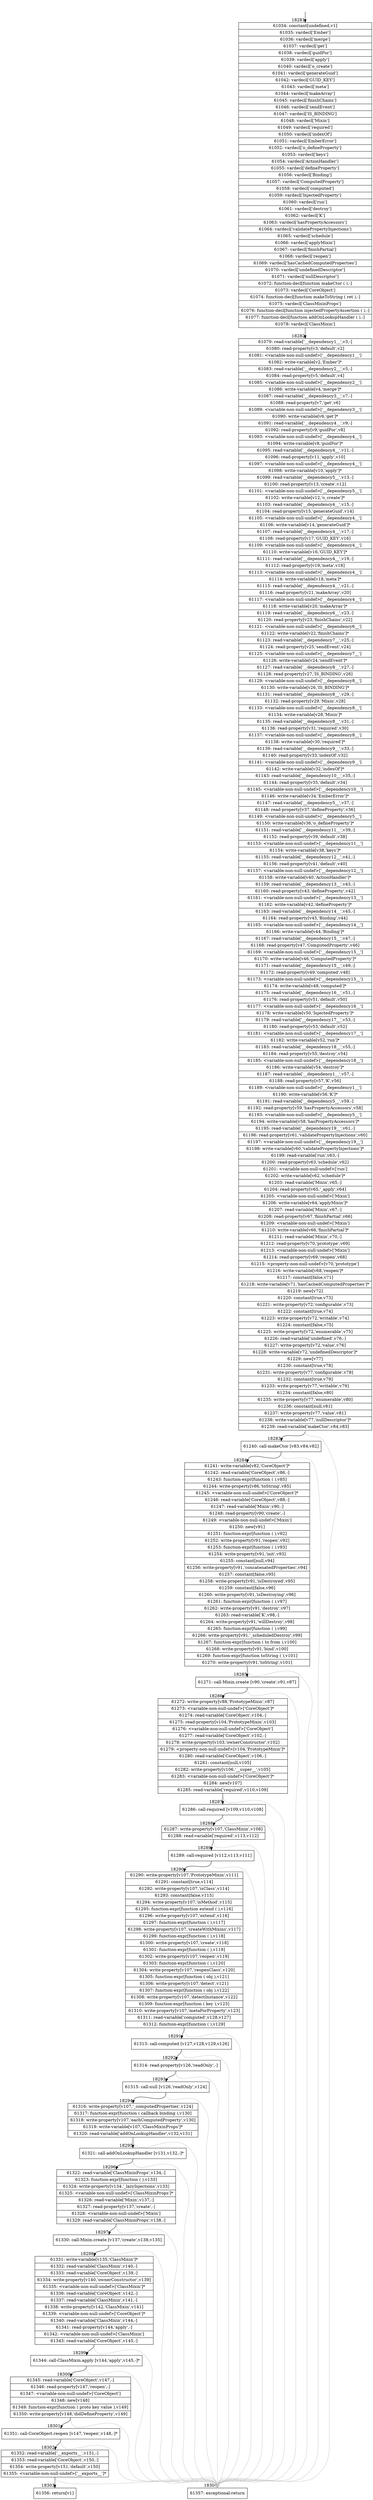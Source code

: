 digraph {
rankdir="TD"
BB_entry1543[shape=none,label=""];
BB_entry1543 -> BB18281 [tailport=s, headport=n, headlabel="    18281"]
BB18281 [shape=record label="{61034: constant[undefined,v1]|61035: vardecl['Ember']|61036: vardecl['merge']|61037: vardecl['get']|61038: vardecl['guidFor']|61039: vardecl['apply']|61040: vardecl['o_create']|61041: vardecl['generateGuid']|61042: vardecl['GUID_KEY']|61043: vardecl['meta']|61044: vardecl['makeArray']|61045: vardecl['finishChains']|61046: vardecl['sendEvent']|61047: vardecl['IS_BINDING']|61048: vardecl['Mixin']|61049: vardecl['required']|61050: vardecl['indexOf']|61051: vardecl['EmberError']|61052: vardecl['o_defineProperty']|61053: vardecl['keys']|61054: vardecl['ActionHandler']|61055: vardecl['defineProperty']|61056: vardecl['Binding']|61057: vardecl['ComputedProperty']|61058: vardecl['computed']|61059: vardecl['InjectedProperty']|61060: vardecl['run']|61061: vardecl['destroy']|61062: vardecl['K']|61063: vardecl['hasPropertyAccessors']|61064: vardecl['validatePropertyInjections']|61065: vardecl['schedule']|61066: vardecl['applyMixin']|61067: vardecl['finishPartial']|61068: vardecl['reopen']|61069: vardecl['hasCachedComputedProperties']|61070: vardecl['undefinedDescriptor']|61071: vardecl['nullDescriptor']|61072: function-decl[function makeCtor ( ),-]|61073: vardecl['CoreObject']|61074: function-decl[function makeToString ( ret ),-]|61075: vardecl['ClassMixinProps']|61076: function-decl[function injectedPropertyAssertion ( ),-]|61077: function-decl[function addOnLookupHandler ( ),-]|61078: vardecl['ClassMixin']}" ] 
BB18281 -> BB18282 [tailport=s, headport=n, headlabel="      18282"]
BB18282 [shape=record label="{61079: read-variable['__dependency1__',v3,-]|61080: read-property[v3,'default',v2]|61081: \<variable-non-null-undef\>['__dependency1__']|61082: write-variable[v2,'Ember']*|61083: read-variable['__dependency2__',v5,-]|61084: read-property[v5,'default',v4]|61085: \<variable-non-null-undef\>['__dependency2__']|61086: write-variable[v4,'merge']*|61087: read-variable['__dependency3__',v7,-]|61088: read-property[v7,'get',v6]|61089: \<variable-non-null-undef\>['__dependency3__']|61090: write-variable[v6,'get']*|61091: read-variable['__dependency4__',v9,-]|61092: read-property[v9,'guidFor',v8]|61093: \<variable-non-null-undef\>['__dependency4__']|61094: write-variable[v8,'guidFor']*|61095: read-variable['__dependency4__',v11,-]|61096: read-property[v11,'apply',v10]|61097: \<variable-non-null-undef\>['__dependency4__']|61098: write-variable[v10,'apply']*|61099: read-variable['__dependency5__',v13,-]|61100: read-property[v13,'create',v12]|61101: \<variable-non-null-undef\>['__dependency5__']|61102: write-variable[v12,'o_create']*|61103: read-variable['__dependency4__',v15,-]|61104: read-property[v15,'generateGuid',v14]|61105: \<variable-non-null-undef\>['__dependency4__']|61106: write-variable[v14,'generateGuid']*|61107: read-variable['__dependency4__',v17,-]|61108: read-property[v17,'GUID_KEY',v16]|61109: \<variable-non-null-undef\>['__dependency4__']|61110: write-variable[v16,'GUID_KEY']*|61111: read-variable['__dependency4__',v19,-]|61112: read-property[v19,'meta',v18]|61113: \<variable-non-null-undef\>['__dependency4__']|61114: write-variable[v18,'meta']*|61115: read-variable['__dependency4__',v21,-]|61116: read-property[v21,'makeArray',v20]|61117: \<variable-non-null-undef\>['__dependency4__']|61118: write-variable[v20,'makeArray']*|61119: read-variable['__dependency6__',v23,-]|61120: read-property[v23,'finishChains',v22]|61121: \<variable-non-null-undef\>['__dependency6__']|61122: write-variable[v22,'finishChains']*|61123: read-variable['__dependency7__',v25,-]|61124: read-property[v25,'sendEvent',v24]|61125: \<variable-non-null-undef\>['__dependency7__']|61126: write-variable[v24,'sendEvent']*|61127: read-variable['__dependency8__',v27,-]|61128: read-property[v27,'IS_BINDING',v26]|61129: \<variable-non-null-undef\>['__dependency8__']|61130: write-variable[v26,'IS_BINDING']*|61131: read-variable['__dependency8__',v29,-]|61132: read-property[v29,'Mixin',v28]|61133: \<variable-non-null-undef\>['__dependency8__']|61134: write-variable[v28,'Mixin']*|61135: read-variable['__dependency8__',v31,-]|61136: read-property[v31,'required',v30]|61137: \<variable-non-null-undef\>['__dependency8__']|61138: write-variable[v30,'required']*|61139: read-variable['__dependency9__',v33,-]|61140: read-property[v33,'indexOf',v32]|61141: \<variable-non-null-undef\>['__dependency9__']|61142: write-variable[v32,'indexOf']*|61143: read-variable['__dependency10__',v35,-]|61144: read-property[v35,'default',v34]|61145: \<variable-non-null-undef\>['__dependency10__']|61146: write-variable[v34,'EmberError']*|61147: read-variable['__dependency5__',v37,-]|61148: read-property[v37,'defineProperty',v36]|61149: \<variable-non-null-undef\>['__dependency5__']|61150: write-variable[v36,'o_defineProperty']*|61151: read-variable['__dependency11__',v39,-]|61152: read-property[v39,'default',v38]|61153: \<variable-non-null-undef\>['__dependency11__']|61154: write-variable[v38,'keys']*|61155: read-variable['__dependency12__',v41,-]|61156: read-property[v41,'default',v40]|61157: \<variable-non-null-undef\>['__dependency12__']|61158: write-variable[v40,'ActionHandler']*|61159: read-variable['__dependency13__',v43,-]|61160: read-property[v43,'defineProperty',v42]|61161: \<variable-non-null-undef\>['__dependency13__']|61162: write-variable[v42,'defineProperty']*|61163: read-variable['__dependency14__',v45,-]|61164: read-property[v45,'Binding',v44]|61165: \<variable-non-null-undef\>['__dependency14__']|61166: write-variable[v44,'Binding']*|61167: read-variable['__dependency15__',v47,-]|61168: read-property[v47,'ComputedProperty',v46]|61169: \<variable-non-null-undef\>['__dependency15__']|61170: write-variable[v46,'ComputedProperty']*|61171: read-variable['__dependency15__',v49,-]|61172: read-property[v49,'computed',v48]|61173: \<variable-non-null-undef\>['__dependency15__']|61174: write-variable[v48,'computed']*|61175: read-variable['__dependency16__',v51,-]|61176: read-property[v51,'default',v50]|61177: \<variable-non-null-undef\>['__dependency16__']|61178: write-variable[v50,'InjectedProperty']*|61179: read-variable['__dependency17__',v53,-]|61180: read-property[v53,'default',v52]|61181: \<variable-non-null-undef\>['__dependency17__']|61182: write-variable[v52,'run']*|61183: read-variable['__dependency18__',v55,-]|61184: read-property[v55,'destroy',v54]|61185: \<variable-non-null-undef\>['__dependency18__']|61186: write-variable[v54,'destroy']*|61187: read-variable['__dependency1__',v57,-]|61188: read-property[v57,'K',v56]|61189: \<variable-non-null-undef\>['__dependency1__']|61190: write-variable[v56,'K']*|61191: read-variable['__dependency5__',v59,-]|61192: read-property[v59,'hasPropertyAccessors',v58]|61193: \<variable-non-null-undef\>['__dependency5__']|61194: write-variable[v58,'hasPropertyAccessors']*|61195: read-variable['__dependency19__',v61,-]|61196: read-property[v61,'validatePropertyInjections',v60]|61197: \<variable-non-null-undef\>['__dependency19__']|61198: write-variable[v60,'validatePropertyInjections']*|61199: read-variable['run',v63,-]|61200: read-property[v63,'schedule',v62]|61201: \<variable-non-null-undef\>['run']|61202: write-variable[v62,'schedule']*|61203: read-variable['Mixin',v65,-]|61204: read-property[v65,'_apply',v64]|61205: \<variable-non-null-undef\>['Mixin']|61206: write-variable[v64,'applyMixin']*|61207: read-variable['Mixin',v67,-]|61208: read-property[v67,'finishPartial',v66]|61209: \<variable-non-null-undef\>['Mixin']|61210: write-variable[v66,'finishPartial']*|61211: read-variable['Mixin',v70,-]|61212: read-property[v70,'prototype',v69]|61213: \<variable-non-null-undef\>['Mixin']|61214: read-property[v69,'reopen',v68]|61215: \<property-non-null-undef\>[v70,'prototype']|61216: write-variable[v68,'reopen']*|61217: constant[false,v71]|61218: write-variable[v71,'hasCachedComputedProperties']*|61219: new[v72]|61220: constant[true,v73]|61221: write-property[v72,'configurable',v73]|61222: constant[true,v74]|61223: write-property[v72,'writable',v74]|61224: constant[false,v75]|61225: write-property[v72,'enumerable',v75]|61226: read-variable['undefined',v76,-]|61227: write-property[v72,'value',v76]|61228: write-variable[v72,'undefinedDescriptor']*|61229: new[v77]|61230: constant[true,v78]|61231: write-property[v77,'configurable',v78]|61232: constant[true,v79]|61233: write-property[v77,'writable',v79]|61234: constant[false,v80]|61235: write-property[v77,'enumerable',v80]|61236: constant[null,v81]|61237: write-property[v77,'value',v81]|61238: write-variable[v77,'nullDescriptor']*|61239: read-variable['makeCtor',v84,v83]}" ] 
BB18282 -> BB18283 [tailport=s, headport=n, headlabel="      18283"]
BB18282 -> BB18304 [tailport=s, headport=n, color=gray, headlabel="      18304"]
BB18283 [shape=record label="{61240: call-makeCtor [v83,v84,v82]}" ] 
BB18283 -> BB18284 [tailport=s, headport=n, headlabel="      18284"]
BB18283 -> BB18304 [tailport=s, headport=n, color=gray]
BB18284 [shape=record label="{61241: write-variable[v82,'CoreObject']*|61242: read-variable['CoreObject',v86,-]|61243: function-expr[function ( ),v85]|61244: write-property[v86,'toString',v85]|61245: \<variable-non-null-undef\>['CoreObject']*|61246: read-variable['CoreObject',v88,-]|61247: read-variable['Mixin',v90,-]|61248: read-property[v90,'create',-]|61249: \<variable-non-null-undef\>['Mixin']|61250: new[v91]|61251: function-expr[function ( ),v92]|61252: write-property[v91,'reopen',v92]|61253: function-expr[function ( ),v93]|61254: write-property[v91,'init',v93]|61255: constant[null,v94]|61256: write-property[v91,'concatenatedProperties',v94]|61257: constant[false,v95]|61258: write-property[v91,'isDestroyed',v95]|61259: constant[false,v96]|61260: write-property[v91,'isDestroying',v96]|61261: function-expr[function ( ),v97]|61262: write-property[v91,'destroy',v97]|61263: read-variable['K',v98,-]|61264: write-property[v91,'willDestroy',v98]|61265: function-expr[function ( ),v99]|61266: write-property[v91,'_scheduledDestroy',v99]|61267: function-expr[function ( to from ),v100]|61268: write-property[v91,'bind',v100]|61269: function-expr[function toString ( ),v101]|61270: write-property[v91,'toString',v101]}" ] 
BB18284 -> BB18285 [tailport=s, headport=n, headlabel="      18285"]
BB18284 -> BB18304 [tailport=s, headport=n, color=gray]
BB18285 [shape=record label="{61271: call-Mixin.create [v90,'create',v91,v87]}" ] 
BB18285 -> BB18286 [tailport=s, headport=n, headlabel="      18286"]
BB18285 -> BB18304 [tailport=s, headport=n, color=gray]
BB18286 [shape=record label="{61272: write-property[v88,'PrototypeMixin',v87]|61273: \<variable-non-null-undef\>['CoreObject']*|61274: read-variable['CoreObject',v104,-]|61275: read-property[v104,'PrototypeMixin',v103]|61276: \<variable-non-null-undef\>['CoreObject']|61277: read-variable['CoreObject',v102,-]|61278: write-property[v103,'ownerConstructor',v102]|61279: \<property-non-null-undef\>[v104,'PrototypeMixin']*|61280: read-variable['CoreObject',v106,-]|61281: constant[null,v105]|61282: write-property[v106,'__super__',v105]|61283: \<variable-non-null-undef\>['CoreObject']*|61284: new[v107]|61285: read-variable['required',v110,v109]}" ] 
BB18286 -> BB18287 [tailport=s, headport=n, headlabel="      18287"]
BB18286 -> BB18304 [tailport=s, headport=n, color=gray]
BB18287 [shape=record label="{61286: call-required [v109,v110,v108]}" ] 
BB18287 -> BB18288 [tailport=s, headport=n, headlabel="      18288"]
BB18287 -> BB18304 [tailport=s, headport=n, color=gray]
BB18288 [shape=record label="{61287: write-property[v107,'ClassMixin',v108]|61288: read-variable['required',v113,v112]}" ] 
BB18288 -> BB18289 [tailport=s, headport=n, headlabel="      18289"]
BB18288 -> BB18304 [tailport=s, headport=n, color=gray]
BB18289 [shape=record label="{61289: call-required [v112,v113,v111]}" ] 
BB18289 -> BB18290 [tailport=s, headport=n, headlabel="      18290"]
BB18289 -> BB18304 [tailport=s, headport=n, color=gray]
BB18290 [shape=record label="{61290: write-property[v107,'PrototypeMixin',v111]|61291: constant[true,v114]|61292: write-property[v107,'isClass',v114]|61293: constant[false,v115]|61294: write-property[v107,'isMethod',v115]|61295: function-expr[function extend ( ),v116]|61296: write-property[v107,'extend',v116]|61297: function-expr[function ( ),v117]|61298: write-property[v107,'createWithMixins',v117]|61299: function-expr[function ( ),v118]|61300: write-property[v107,'create',v118]|61301: function-expr[function ( ),v119]|61302: write-property[v107,'reopen',v119]|61303: function-expr[function ( ),v120]|61304: write-property[v107,'reopenClass',v120]|61305: function-expr[function ( obj ),v121]|61306: write-property[v107,'detect',v121]|61307: function-expr[function ( obj ),v122]|61308: write-property[v107,'detectInstance',v122]|61309: function-expr[function ( key ),v123]|61310: write-property[v107,'metaForProperty',v123]|61311: read-variable['computed',v128,v127]|61312: function-expr[function ( ),v129]}" ] 
BB18290 -> BB18291 [tailport=s, headport=n, headlabel="      18291"]
BB18290 -> BB18304 [tailport=s, headport=n, color=gray]
BB18291 [shape=record label="{61313: call-computed [v127,v128,v129,v126]}" ] 
BB18291 -> BB18292 [tailport=s, headport=n, headlabel="      18292"]
BB18291 -> BB18304 [tailport=s, headport=n, color=gray]
BB18292 [shape=record label="{61314: read-property[v126,'readOnly',-]}" ] 
BB18292 -> BB18293 [tailport=s, headport=n, headlabel="      18293"]
BB18292 -> BB18304 [tailport=s, headport=n, color=gray]
BB18293 [shape=record label="{61315: call-null [v126,'readOnly',v124]}" ] 
BB18293 -> BB18294 [tailport=s, headport=n, headlabel="      18294"]
BB18293 -> BB18304 [tailport=s, headport=n, color=gray]
BB18294 [shape=record label="{61316: write-property[v107,'_computedProperties',v124]|61317: function-expr[function ( callback binding ),v130]|61318: write-property[v107,'eachComputedProperty',v130]|61319: write-variable[v107,'ClassMixinProps']*|61320: read-variable['addOnLookupHandler',v132,v131]}" ] 
BB18294 -> BB18295 [tailport=s, headport=n, headlabel="      18295"]
BB18294 -> BB18304 [tailport=s, headport=n, color=gray]
BB18295 [shape=record label="{61321: call-addOnLookupHandler [v131,v132,-]*}" ] 
BB18295 -> BB18296 [tailport=s, headport=n, headlabel="      18296"]
BB18295 -> BB18304 [tailport=s, headport=n, color=gray]
BB18296 [shape=record label="{61322: read-variable['ClassMixinProps',v134,-]|61323: function-expr[function ( ),v133]|61324: write-property[v134,'_lazyInjections',v133]|61325: \<variable-non-null-undef\>['ClassMixinProps']*|61326: read-variable['Mixin',v137,-]|61327: read-property[v137,'create',-]|61328: \<variable-non-null-undef\>['Mixin']|61329: read-variable['ClassMixinProps',v138,-]}" ] 
BB18296 -> BB18297 [tailport=s, headport=n, headlabel="      18297"]
BB18296 -> BB18304 [tailport=s, headport=n, color=gray]
BB18297 [shape=record label="{61330: call-Mixin.create [v137,'create',v138,v135]}" ] 
BB18297 -> BB18298 [tailport=s, headport=n, headlabel="      18298"]
BB18297 -> BB18304 [tailport=s, headport=n, color=gray]
BB18298 [shape=record label="{61331: write-variable[v135,'ClassMixin']*|61332: read-variable['ClassMixin',v140,-]|61333: read-variable['CoreObject',v139,-]|61334: write-property[v140,'ownerConstructor',v139]|61335: \<variable-non-null-undef\>['ClassMixin']*|61336: read-variable['CoreObject',v142,-]|61337: read-variable['ClassMixin',v141,-]|61338: write-property[v142,'ClassMixin',v141]|61339: \<variable-non-null-undef\>['CoreObject']*|61340: read-variable['ClassMixin',v144,-]|61341: read-property[v144,'apply',-]|61342: \<variable-non-null-undef\>['ClassMixin']|61343: read-variable['CoreObject',v145,-]}" ] 
BB18298 -> BB18299 [tailport=s, headport=n, headlabel="      18299"]
BB18298 -> BB18304 [tailport=s, headport=n, color=gray]
BB18299 [shape=record label="{61344: call-ClassMixin.apply [v144,'apply',v145,-]*}" ] 
BB18299 -> BB18300 [tailport=s, headport=n, headlabel="      18300"]
BB18299 -> BB18304 [tailport=s, headport=n, color=gray]
BB18300 [shape=record label="{61345: read-variable['CoreObject',v147,-]|61346: read-property[v147,'reopen',-]|61347: \<variable-non-null-undef\>['CoreObject']|61348: new[v148]|61349: function-expr[function ( proto key value ),v149]|61350: write-property[v148,'didDefineProperty',v149]}" ] 
BB18300 -> BB18301 [tailport=s, headport=n, headlabel="      18301"]
BB18300 -> BB18304 [tailport=s, headport=n, color=gray]
BB18301 [shape=record label="{61351: call-CoreObject.reopen [v147,'reopen',v148,-]*}" ] 
BB18301 -> BB18302 [tailport=s, headport=n, headlabel="      18302"]
BB18301 -> BB18304 [tailport=s, headport=n, color=gray]
BB18302 [shape=record label="{61352: read-variable['__exports__',v151,-]|61353: read-variable['CoreObject',v150,-]|61354: write-property[v151,'default',v150]|61355: \<variable-non-null-undef\>['__exports__']*}" ] 
BB18302 -> BB18303 [tailport=s, headport=n, headlabel="      18303"]
BB18302 -> BB18304 [tailport=s, headport=n, color=gray]
BB18303 [shape=record label="{61356: return[v1]}" ] 
BB18304 [shape=record label="{61357: exceptional-return}" ] 
//#$~ 34456
}
